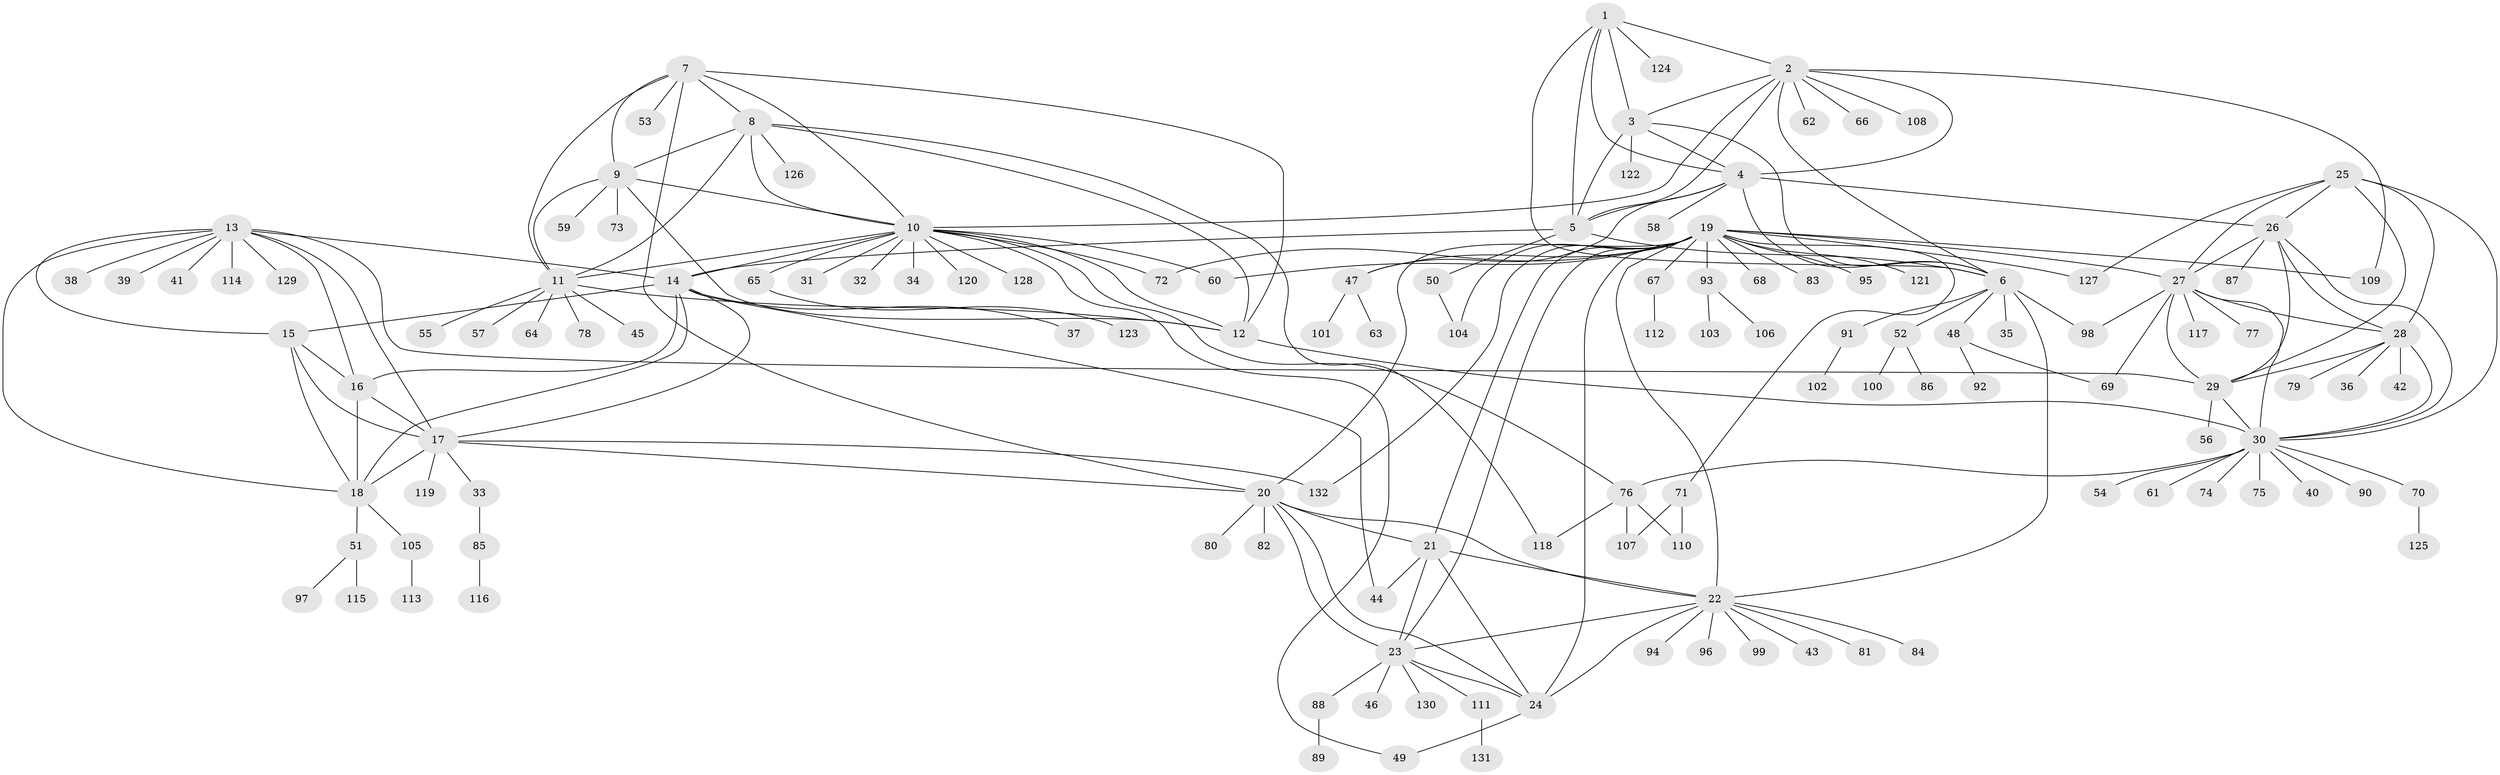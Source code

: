 // coarse degree distribution, {10: 0.025, 3: 0.05, 6: 0.2, 5: 0.125, 11: 0.05, 7: 0.025, 9: 0.025, 2: 0.1, 1: 0.375, 4: 0.025}
// Generated by graph-tools (version 1.1) at 2025/52/03/04/25 22:52:43]
// undirected, 132 vertices, 202 edges
graph export_dot {
  node [color=gray90,style=filled];
  1;
  2;
  3;
  4;
  5;
  6;
  7;
  8;
  9;
  10;
  11;
  12;
  13;
  14;
  15;
  16;
  17;
  18;
  19;
  20;
  21;
  22;
  23;
  24;
  25;
  26;
  27;
  28;
  29;
  30;
  31;
  32;
  33;
  34;
  35;
  36;
  37;
  38;
  39;
  40;
  41;
  42;
  43;
  44;
  45;
  46;
  47;
  48;
  49;
  50;
  51;
  52;
  53;
  54;
  55;
  56;
  57;
  58;
  59;
  60;
  61;
  62;
  63;
  64;
  65;
  66;
  67;
  68;
  69;
  70;
  71;
  72;
  73;
  74;
  75;
  76;
  77;
  78;
  79;
  80;
  81;
  82;
  83;
  84;
  85;
  86;
  87;
  88;
  89;
  90;
  91;
  92;
  93;
  94;
  95;
  96;
  97;
  98;
  99;
  100;
  101;
  102;
  103;
  104;
  105;
  106;
  107;
  108;
  109;
  110;
  111;
  112;
  113;
  114;
  115;
  116;
  117;
  118;
  119;
  120;
  121;
  122;
  123;
  124;
  125;
  126;
  127;
  128;
  129;
  130;
  131;
  132;
  1 -- 2;
  1 -- 3;
  1 -- 4;
  1 -- 5;
  1 -- 6;
  1 -- 124;
  2 -- 3;
  2 -- 4;
  2 -- 5;
  2 -- 6;
  2 -- 10;
  2 -- 62;
  2 -- 66;
  2 -- 108;
  2 -- 109;
  3 -- 4;
  3 -- 5;
  3 -- 6;
  3 -- 122;
  4 -- 5;
  4 -- 6;
  4 -- 26;
  4 -- 47;
  4 -- 58;
  5 -- 6;
  5 -- 14;
  5 -- 50;
  6 -- 22;
  6 -- 35;
  6 -- 48;
  6 -- 52;
  6 -- 91;
  6 -- 98;
  7 -- 8;
  7 -- 9;
  7 -- 10;
  7 -- 11;
  7 -- 12;
  7 -- 20;
  7 -- 53;
  8 -- 9;
  8 -- 10;
  8 -- 11;
  8 -- 12;
  8 -- 118;
  8 -- 126;
  9 -- 10;
  9 -- 11;
  9 -- 12;
  9 -- 59;
  9 -- 73;
  10 -- 11;
  10 -- 12;
  10 -- 14;
  10 -- 31;
  10 -- 32;
  10 -- 34;
  10 -- 49;
  10 -- 60;
  10 -- 65;
  10 -- 72;
  10 -- 76;
  10 -- 120;
  10 -- 128;
  11 -- 12;
  11 -- 45;
  11 -- 55;
  11 -- 57;
  11 -- 64;
  11 -- 78;
  12 -- 30;
  13 -- 14;
  13 -- 15;
  13 -- 16;
  13 -- 17;
  13 -- 18;
  13 -- 29;
  13 -- 38;
  13 -- 39;
  13 -- 41;
  13 -- 114;
  13 -- 129;
  14 -- 15;
  14 -- 16;
  14 -- 17;
  14 -- 18;
  14 -- 37;
  14 -- 44;
  15 -- 16;
  15 -- 17;
  15 -- 18;
  16 -- 17;
  16 -- 18;
  17 -- 18;
  17 -- 20;
  17 -- 33;
  17 -- 119;
  17 -- 132;
  18 -- 51;
  18 -- 105;
  19 -- 20;
  19 -- 21;
  19 -- 22;
  19 -- 23;
  19 -- 24;
  19 -- 27;
  19 -- 47;
  19 -- 60;
  19 -- 67;
  19 -- 68;
  19 -- 71;
  19 -- 72;
  19 -- 83;
  19 -- 93;
  19 -- 95;
  19 -- 104;
  19 -- 109;
  19 -- 121;
  19 -- 127;
  19 -- 132;
  20 -- 21;
  20 -- 22;
  20 -- 23;
  20 -- 24;
  20 -- 80;
  20 -- 82;
  21 -- 22;
  21 -- 23;
  21 -- 24;
  21 -- 44;
  22 -- 23;
  22 -- 24;
  22 -- 43;
  22 -- 81;
  22 -- 84;
  22 -- 94;
  22 -- 96;
  22 -- 99;
  23 -- 24;
  23 -- 46;
  23 -- 88;
  23 -- 111;
  23 -- 130;
  24 -- 49;
  25 -- 26;
  25 -- 27;
  25 -- 28;
  25 -- 29;
  25 -- 30;
  25 -- 127;
  26 -- 27;
  26 -- 28;
  26 -- 29;
  26 -- 30;
  26 -- 87;
  27 -- 28;
  27 -- 29;
  27 -- 30;
  27 -- 69;
  27 -- 77;
  27 -- 98;
  27 -- 117;
  28 -- 29;
  28 -- 30;
  28 -- 36;
  28 -- 42;
  28 -- 79;
  29 -- 30;
  29 -- 56;
  30 -- 40;
  30 -- 54;
  30 -- 61;
  30 -- 70;
  30 -- 74;
  30 -- 75;
  30 -- 76;
  30 -- 90;
  33 -- 85;
  47 -- 63;
  47 -- 101;
  48 -- 69;
  48 -- 92;
  50 -- 104;
  51 -- 97;
  51 -- 115;
  52 -- 86;
  52 -- 100;
  65 -- 123;
  67 -- 112;
  70 -- 125;
  71 -- 107;
  71 -- 110;
  76 -- 107;
  76 -- 110;
  76 -- 118;
  85 -- 116;
  88 -- 89;
  91 -- 102;
  93 -- 103;
  93 -- 106;
  105 -- 113;
  111 -- 131;
}
